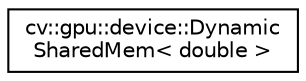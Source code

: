 digraph "Graphical Class Hierarchy"
{
 // LATEX_PDF_SIZE
  edge [fontname="Helvetica",fontsize="10",labelfontname="Helvetica",labelfontsize="10"];
  node [fontname="Helvetica",fontsize="10",shape=record];
  rankdir="LR";
  Node0 [label="cv::gpu::device::Dynamic\lSharedMem\< double \>",height=0.2,width=0.4,color="black", fillcolor="white", style="filled",URL="$structcv_1_1gpu_1_1device_1_1_dynamic_shared_mem_3_01double_01_4.html",tooltip=" "];
}
